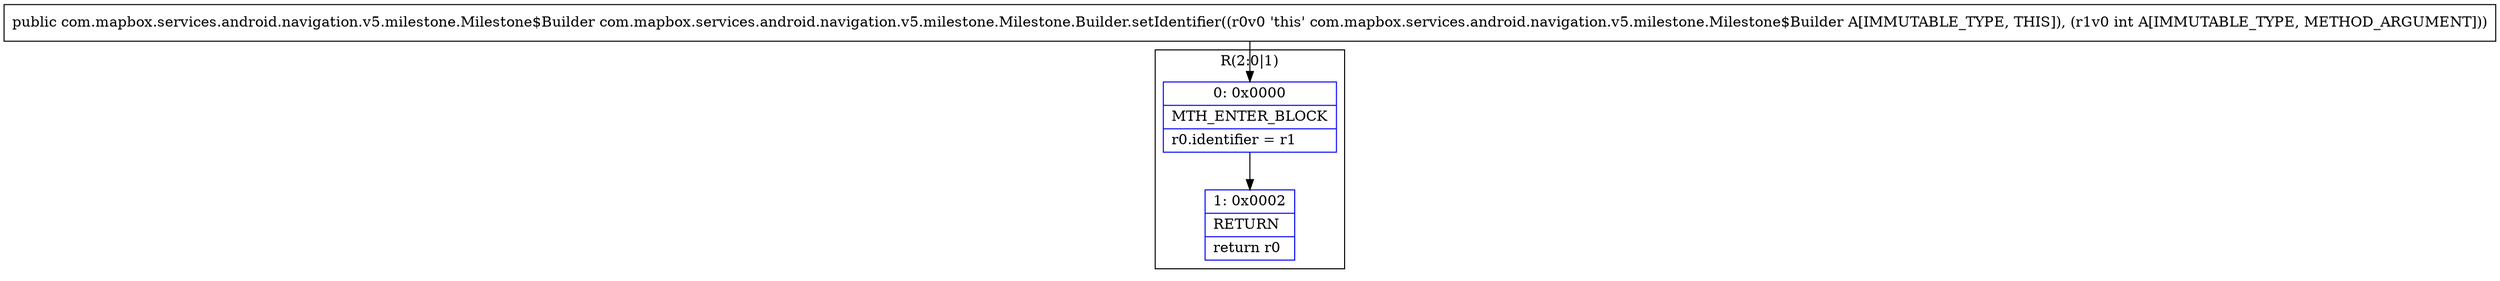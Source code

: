 digraph "CFG forcom.mapbox.services.android.navigation.v5.milestone.Milestone.Builder.setIdentifier(I)Lcom\/mapbox\/services\/android\/navigation\/v5\/milestone\/Milestone$Builder;" {
subgraph cluster_Region_754424870 {
label = "R(2:0|1)";
node [shape=record,color=blue];
Node_0 [shape=record,label="{0\:\ 0x0000|MTH_ENTER_BLOCK\l|r0.identifier = r1\l}"];
Node_1 [shape=record,label="{1\:\ 0x0002|RETURN\l|return r0\l}"];
}
MethodNode[shape=record,label="{public com.mapbox.services.android.navigation.v5.milestone.Milestone$Builder com.mapbox.services.android.navigation.v5.milestone.Milestone.Builder.setIdentifier((r0v0 'this' com.mapbox.services.android.navigation.v5.milestone.Milestone$Builder A[IMMUTABLE_TYPE, THIS]), (r1v0 int A[IMMUTABLE_TYPE, METHOD_ARGUMENT])) }"];
MethodNode -> Node_0;
Node_0 -> Node_1;
}


